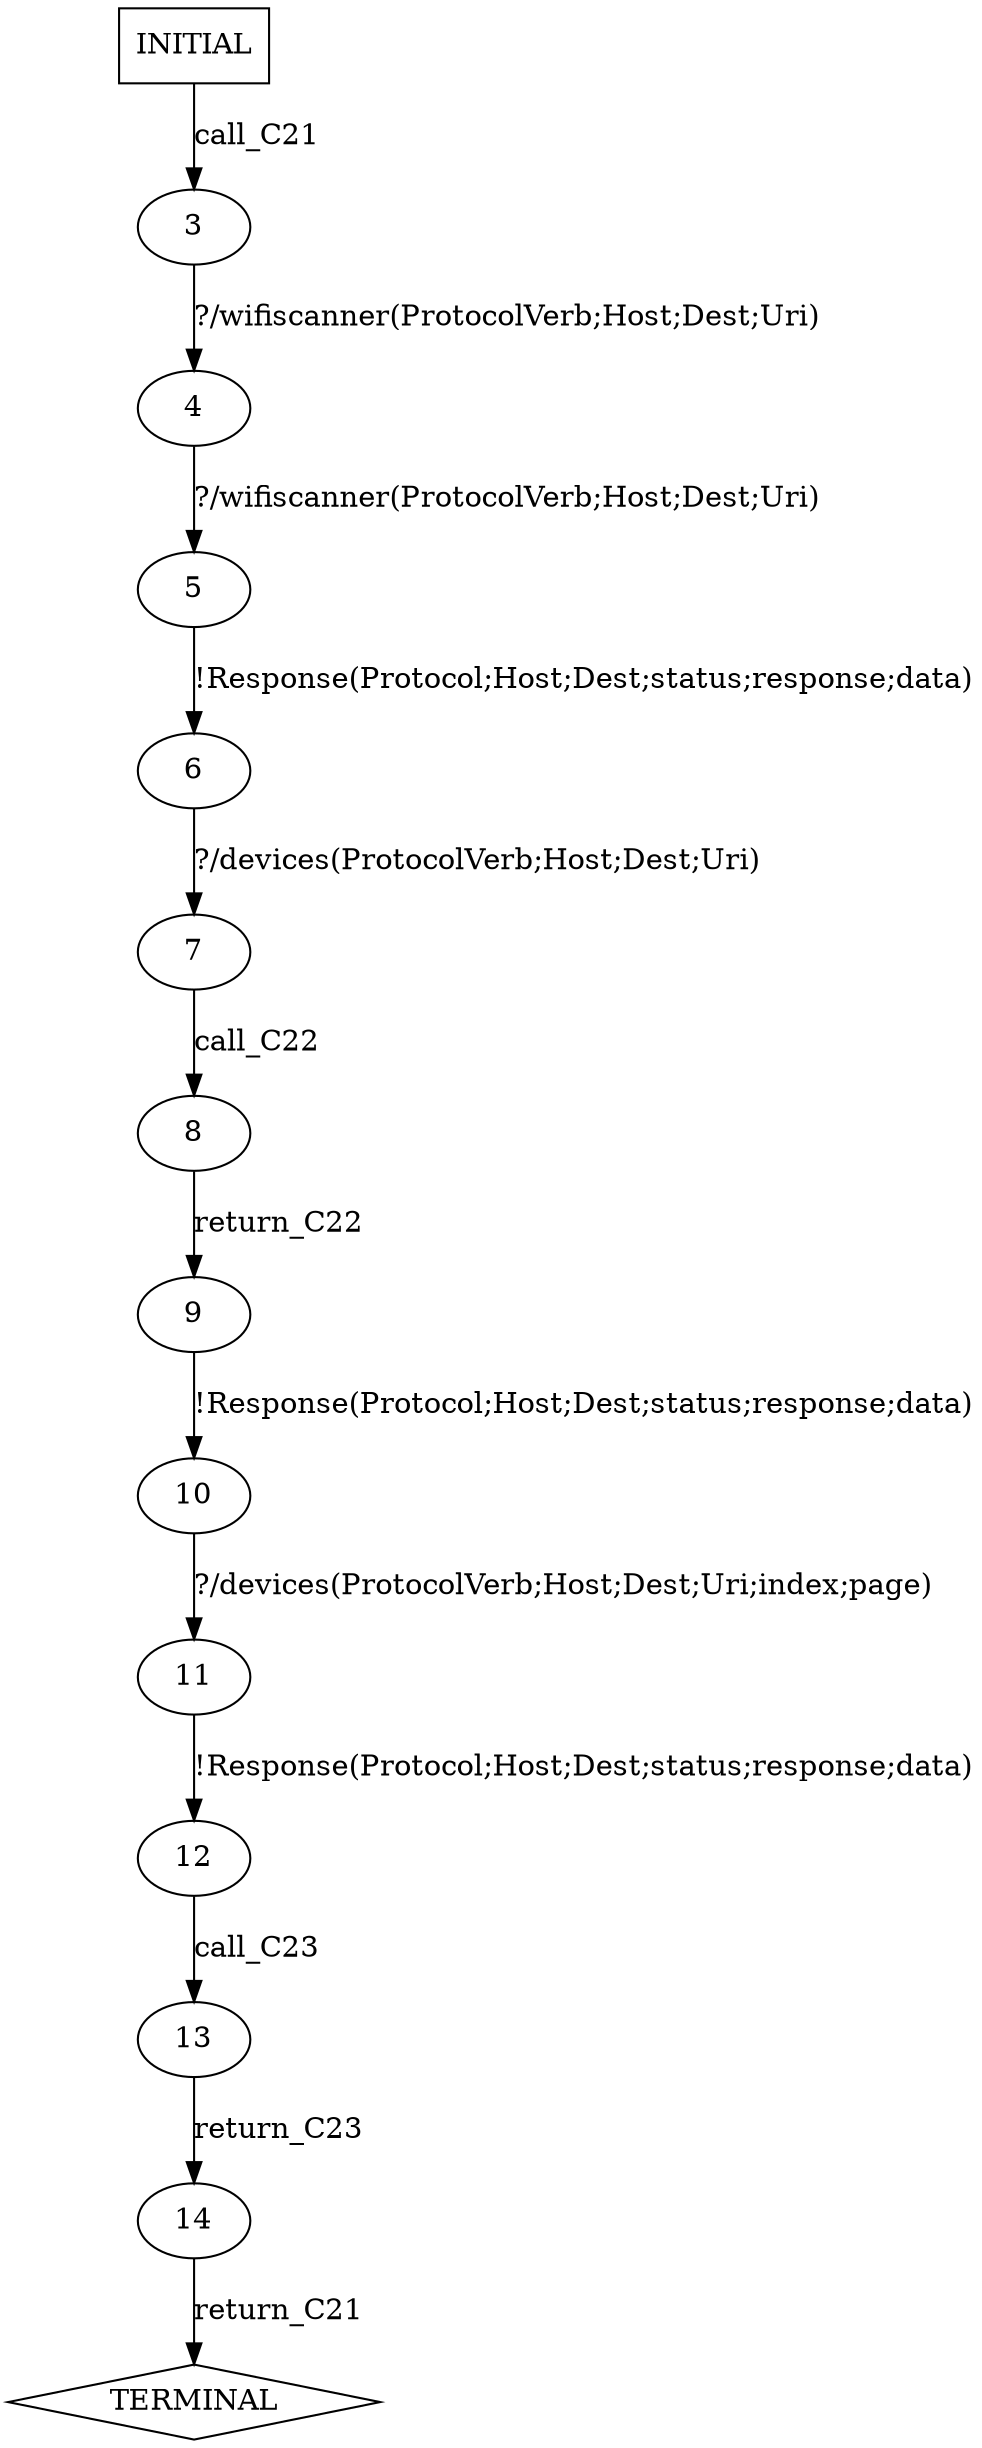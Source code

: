 digraph G {
  0 [label="INITIAL",shape=box];
  1 [label="TERMINAL",shape=diamond];
  3 [label="3"];
  4 [label="4"];
  5 [label="5"];
  6 [label="6"];
  7 [label="7"];
  8 [label="8"];
  9 [label="9"];
  10 [label="10"];
  11 [label="11"];
  12 [label="12"];
  13 [label="13"];
  14 [label="14"];
0->3  [label="call_C21"];
3->4 [label="?/wifiscanner(ProtocolVerb;Host;Dest;Uri)"];
4->5 [label="?/wifiscanner(ProtocolVerb;Host;Dest;Uri)"];
5->6 [label="!Response(Protocol;Host;Dest;status;response;data)"];
6->7 [label="?/devices(ProtocolVerb;Host;Dest;Uri)"];
7->8  [label="call_C22"];
8->9  [label="return_C22"];
9->10 [label="!Response(Protocol;Host;Dest;status;response;data)"];
10->11 [label="?/devices(ProtocolVerb;Host;Dest;Uri;index;page)"];
11->12 [label="!Response(Protocol;Host;Dest;status;response;data)"];
12->13  [label="call_C23"];
13->14  [label="return_C23"];
14->1  [label="return_C21"];
}

